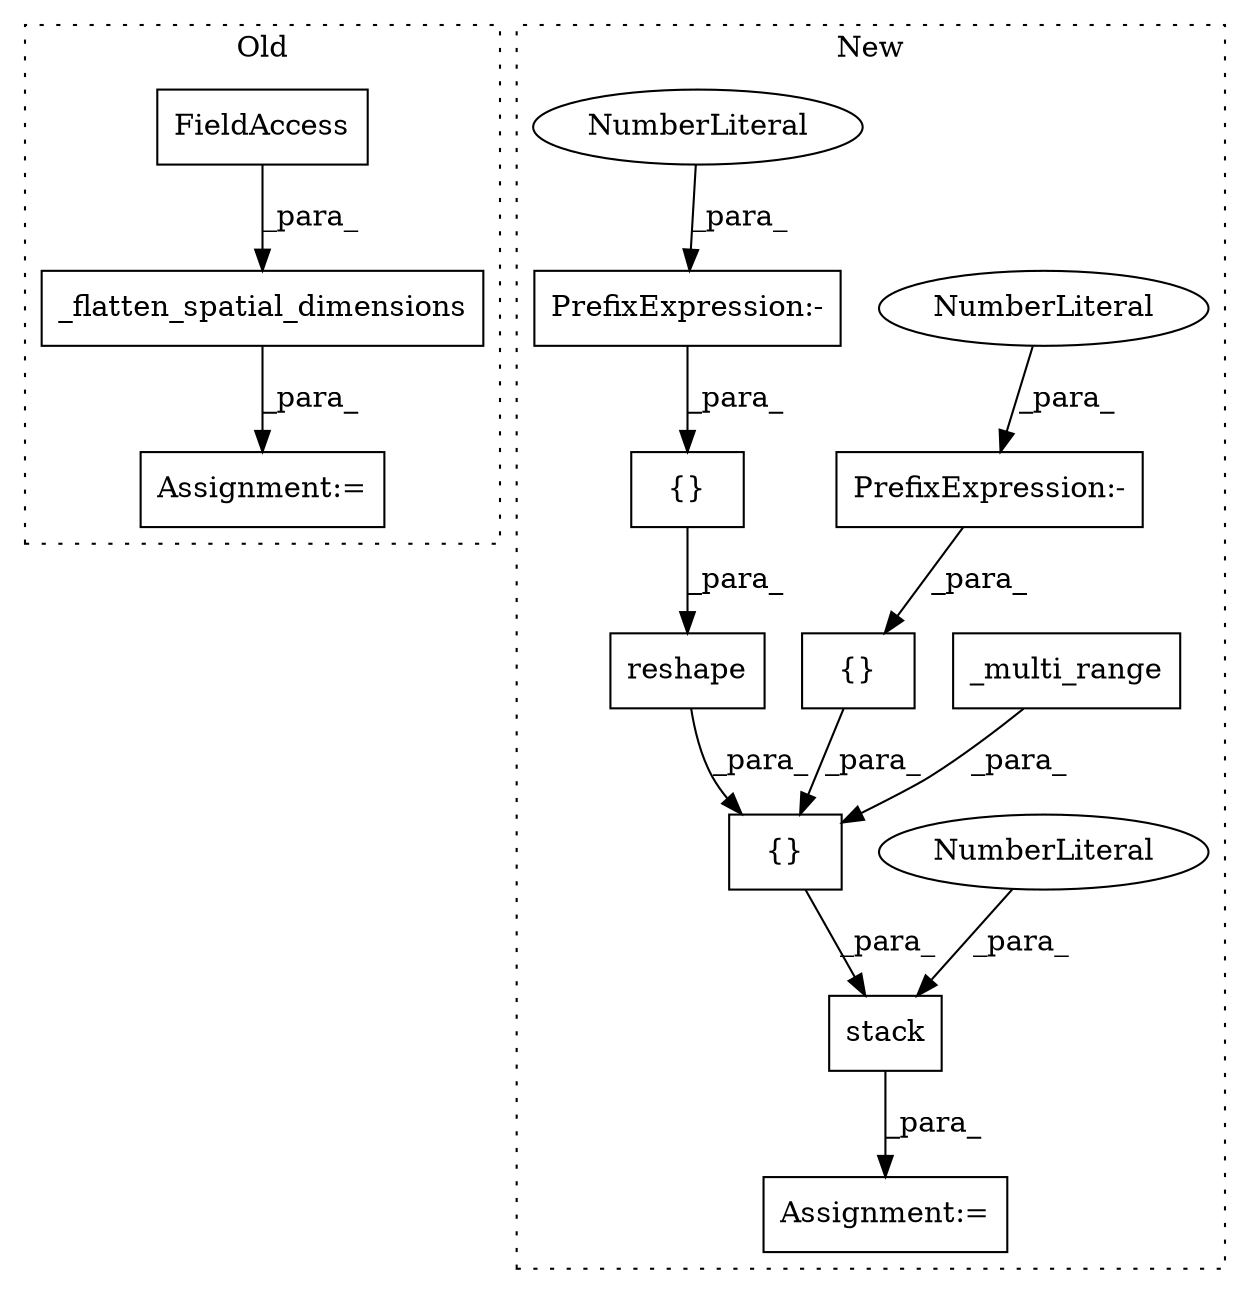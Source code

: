 digraph G {
subgraph cluster0 {
1 [label="_flatten_spatial_dimensions" a="32" s="11029,11087" l="28,1" shape="box"];
7 [label="FieldAccess" a="22" s="11057" l="30" shape="box"];
15 [label="Assignment:=" a="7" s="11028" l="1" shape="box"];
label = "Old";
style="dotted";
}
subgraph cluster1 {
2 [label="_multi_range" a="32" s="11703,11740" l="13,1" shape="box"];
3 [label="{}" a="4" s="11702,11849" l="1,1" shape="box"];
4 [label="stack" a="32" s="11687,11852" l="6,1" shape="box"];
5 [label="NumberLiteral" a="34" s="11851" l="1" shape="ellipse"];
6 [label="{}" a="4" s="11790,11793" l="1,1" shape="box"];
8 [label="reshape" a="32" s="11817,11848" l="8,1" shape="box"];
9 [label="{}" a="4" s="11844,11847" l="1,1" shape="box"];
10 [label="Assignment:=" a="7" s="11665" l="1" shape="box"];
11 [label="PrefixExpression:-" a="38" s="11791" l="1" shape="box"];
12 [label="NumberLiteral" a="34" s="11792" l="1" shape="ellipse"];
13 [label="PrefixExpression:-" a="38" s="11845" l="1" shape="box"];
14 [label="NumberLiteral" a="34" s="11846" l="1" shape="ellipse"];
label = "New";
style="dotted";
}
1 -> 15 [label="_para_"];
2 -> 3 [label="_para_"];
3 -> 4 [label="_para_"];
4 -> 10 [label="_para_"];
5 -> 4 [label="_para_"];
6 -> 3 [label="_para_"];
7 -> 1 [label="_para_"];
8 -> 3 [label="_para_"];
9 -> 8 [label="_para_"];
11 -> 6 [label="_para_"];
12 -> 11 [label="_para_"];
13 -> 9 [label="_para_"];
14 -> 13 [label="_para_"];
}
